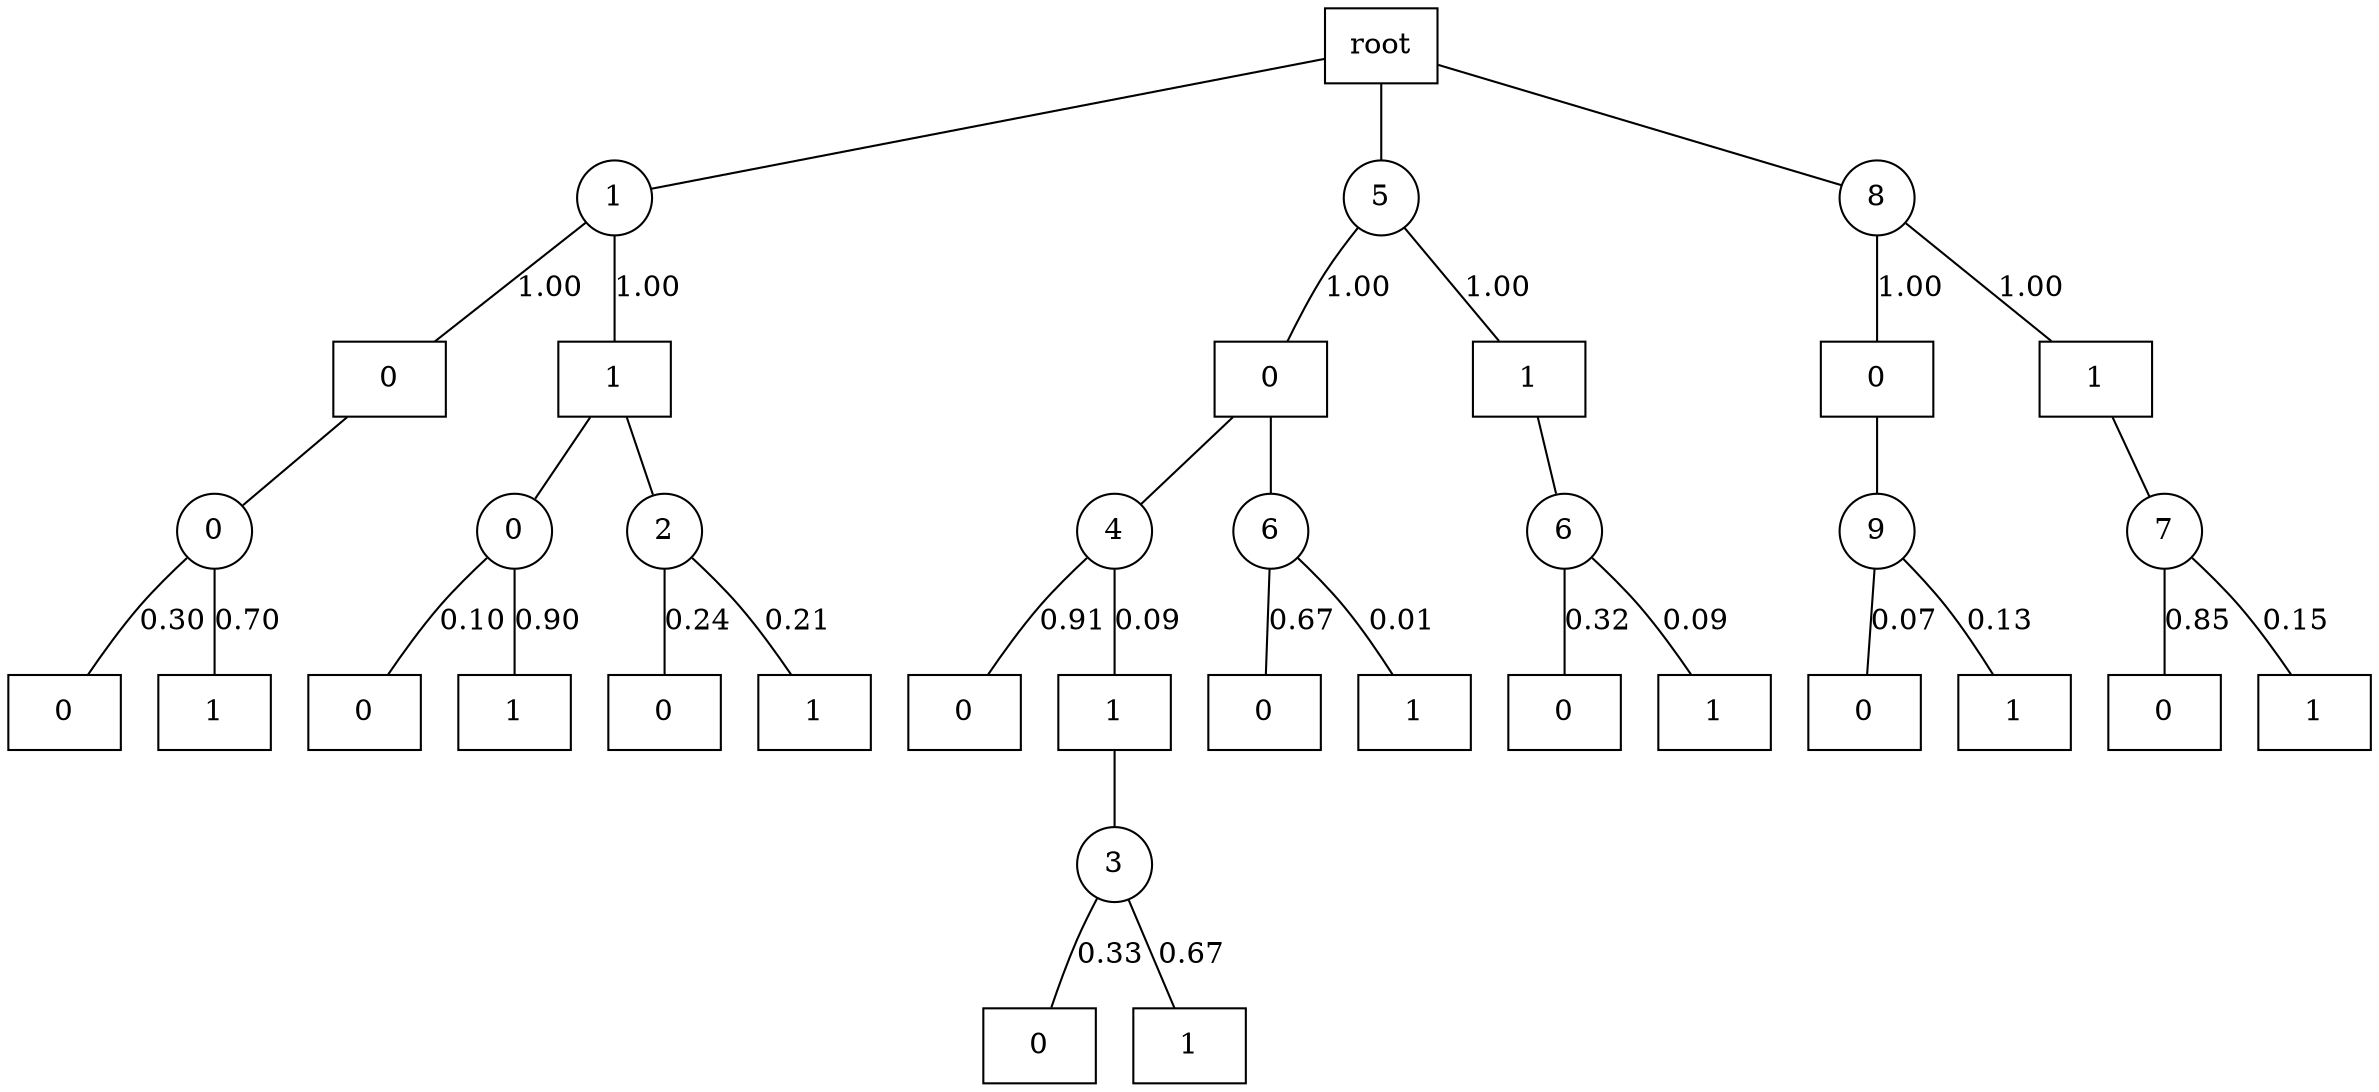 graph G {
splines=true;
0 [shape=box, label = "root" ]
0--1;
1 [shape=circle, label=1]
1--8[label = 1.00, labelangle=110];
8 [shape=box, label=0]
8--2;
2 [shape=circle, label=0]
2--3[label = 0.30, labelangle=110];
3 [shape=box, label=0]
2--4[label = 0.70, labelangle=110];
4 [shape=box, label=1]
1--15[label = 1.00, labelangle=110];
15 [shape=box, label=1]
15--9;
9 [shape=circle, label=0]
9--10[label = 0.10, labelangle=110];
10 [shape=box, label=0]
9--11[label = 0.90, labelangle=110];
11 [shape=box, label=1]
15--12;
12 [shape=circle, label=2]
12--13[label = 0.24, labelangle=110];
13 [shape=box, label=0]
12--14[label = 0.21, labelangle=110];
14 [shape=box, label=1]
0--16;
16 [shape=circle, label=5]
16--29[label = 1.00, labelangle=110];
29 [shape=box, label=0]
29--17;
17 [shape=circle, label=4]
17--21[label = 0.91, labelangle=110];
21 [shape=box, label=0]
17--25[label = 0.09, labelangle=110];
25 [shape=box, label=1]
25--22;
22 [shape=circle, label=3]
22--23[label = 0.33, labelangle=110];
23 [shape=box, label=0]
22--24[label = 0.67, labelangle=110];
24 [shape=box, label=1]
29--26;
26 [shape=circle, label=6]
26--27[label = 0.67, labelangle=110];
27 [shape=box, label=0]
26--28[label = 0.01, labelangle=110];
28 [shape=box, label=1]
16--42[label = 1.00, labelangle=110];
42 [shape=box, label=1]
42--39;
39 [shape=circle, label=6]
39--40[label = 0.32, labelangle=110];
40 [shape=box, label=0]
39--41[label = 0.09, labelangle=110];
41 [shape=box, label=1]
0--43;
43 [shape=circle, label=8]
43--50[label = 1.00, labelangle=110];
50 [shape=box, label=0]
50--47;
47 [shape=circle, label=9]
47--48[label = 0.07, labelangle=110];
48 [shape=box, label=0]
47--49[label = 0.13, labelangle=110];
49 [shape=box, label=1]
43--57[label = 1.00, labelangle=110];
57 [shape=box, label=1]
57--51;
51 [shape=circle, label=7]
51--52[label = 0.85, labelangle=110];
52 [shape=box, label=0]
51--53[label = 0.15, labelangle=110];
53 [shape=box, label=1]
}
